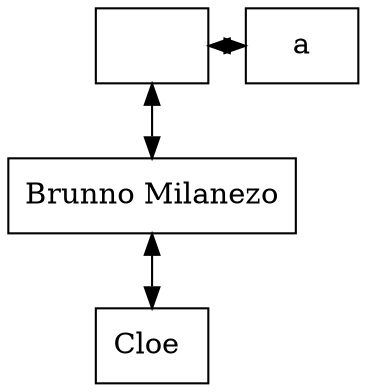 digraph MatrizCapa{ 
 node[shape=box] 
 rankdir=UD;
{rank=same; 
nodo0x1111be0[label="\n" ,group=0]; 
nodo0x1111c50[label="a" ,group=1]; 
} 
{rank=same; 
nodo0x762530[label="Brunno Milanezo" ,group=0]; 
} 
{rank=same; 
nodo0x7625a0[label="Cloe " ,group=0]; 
} 
nodo0x1111be0 -> nodo0x1111c50 [dir=both];
nodo0x1111be0 -> nodo0x762530 [dir=both];
nodo0x762530 -> nodo0x7625a0 [dir=both];
} 
